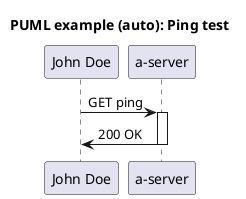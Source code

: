 @startuml
title PUML example (auto): Ping test
participant "John Doe"
participant "a-server"
"John Doe" -> "a-server": GET ping 
activate "a-server"

"a-server" -> "John Doe": 200 OK
deactivate "a-server"
    @enduml